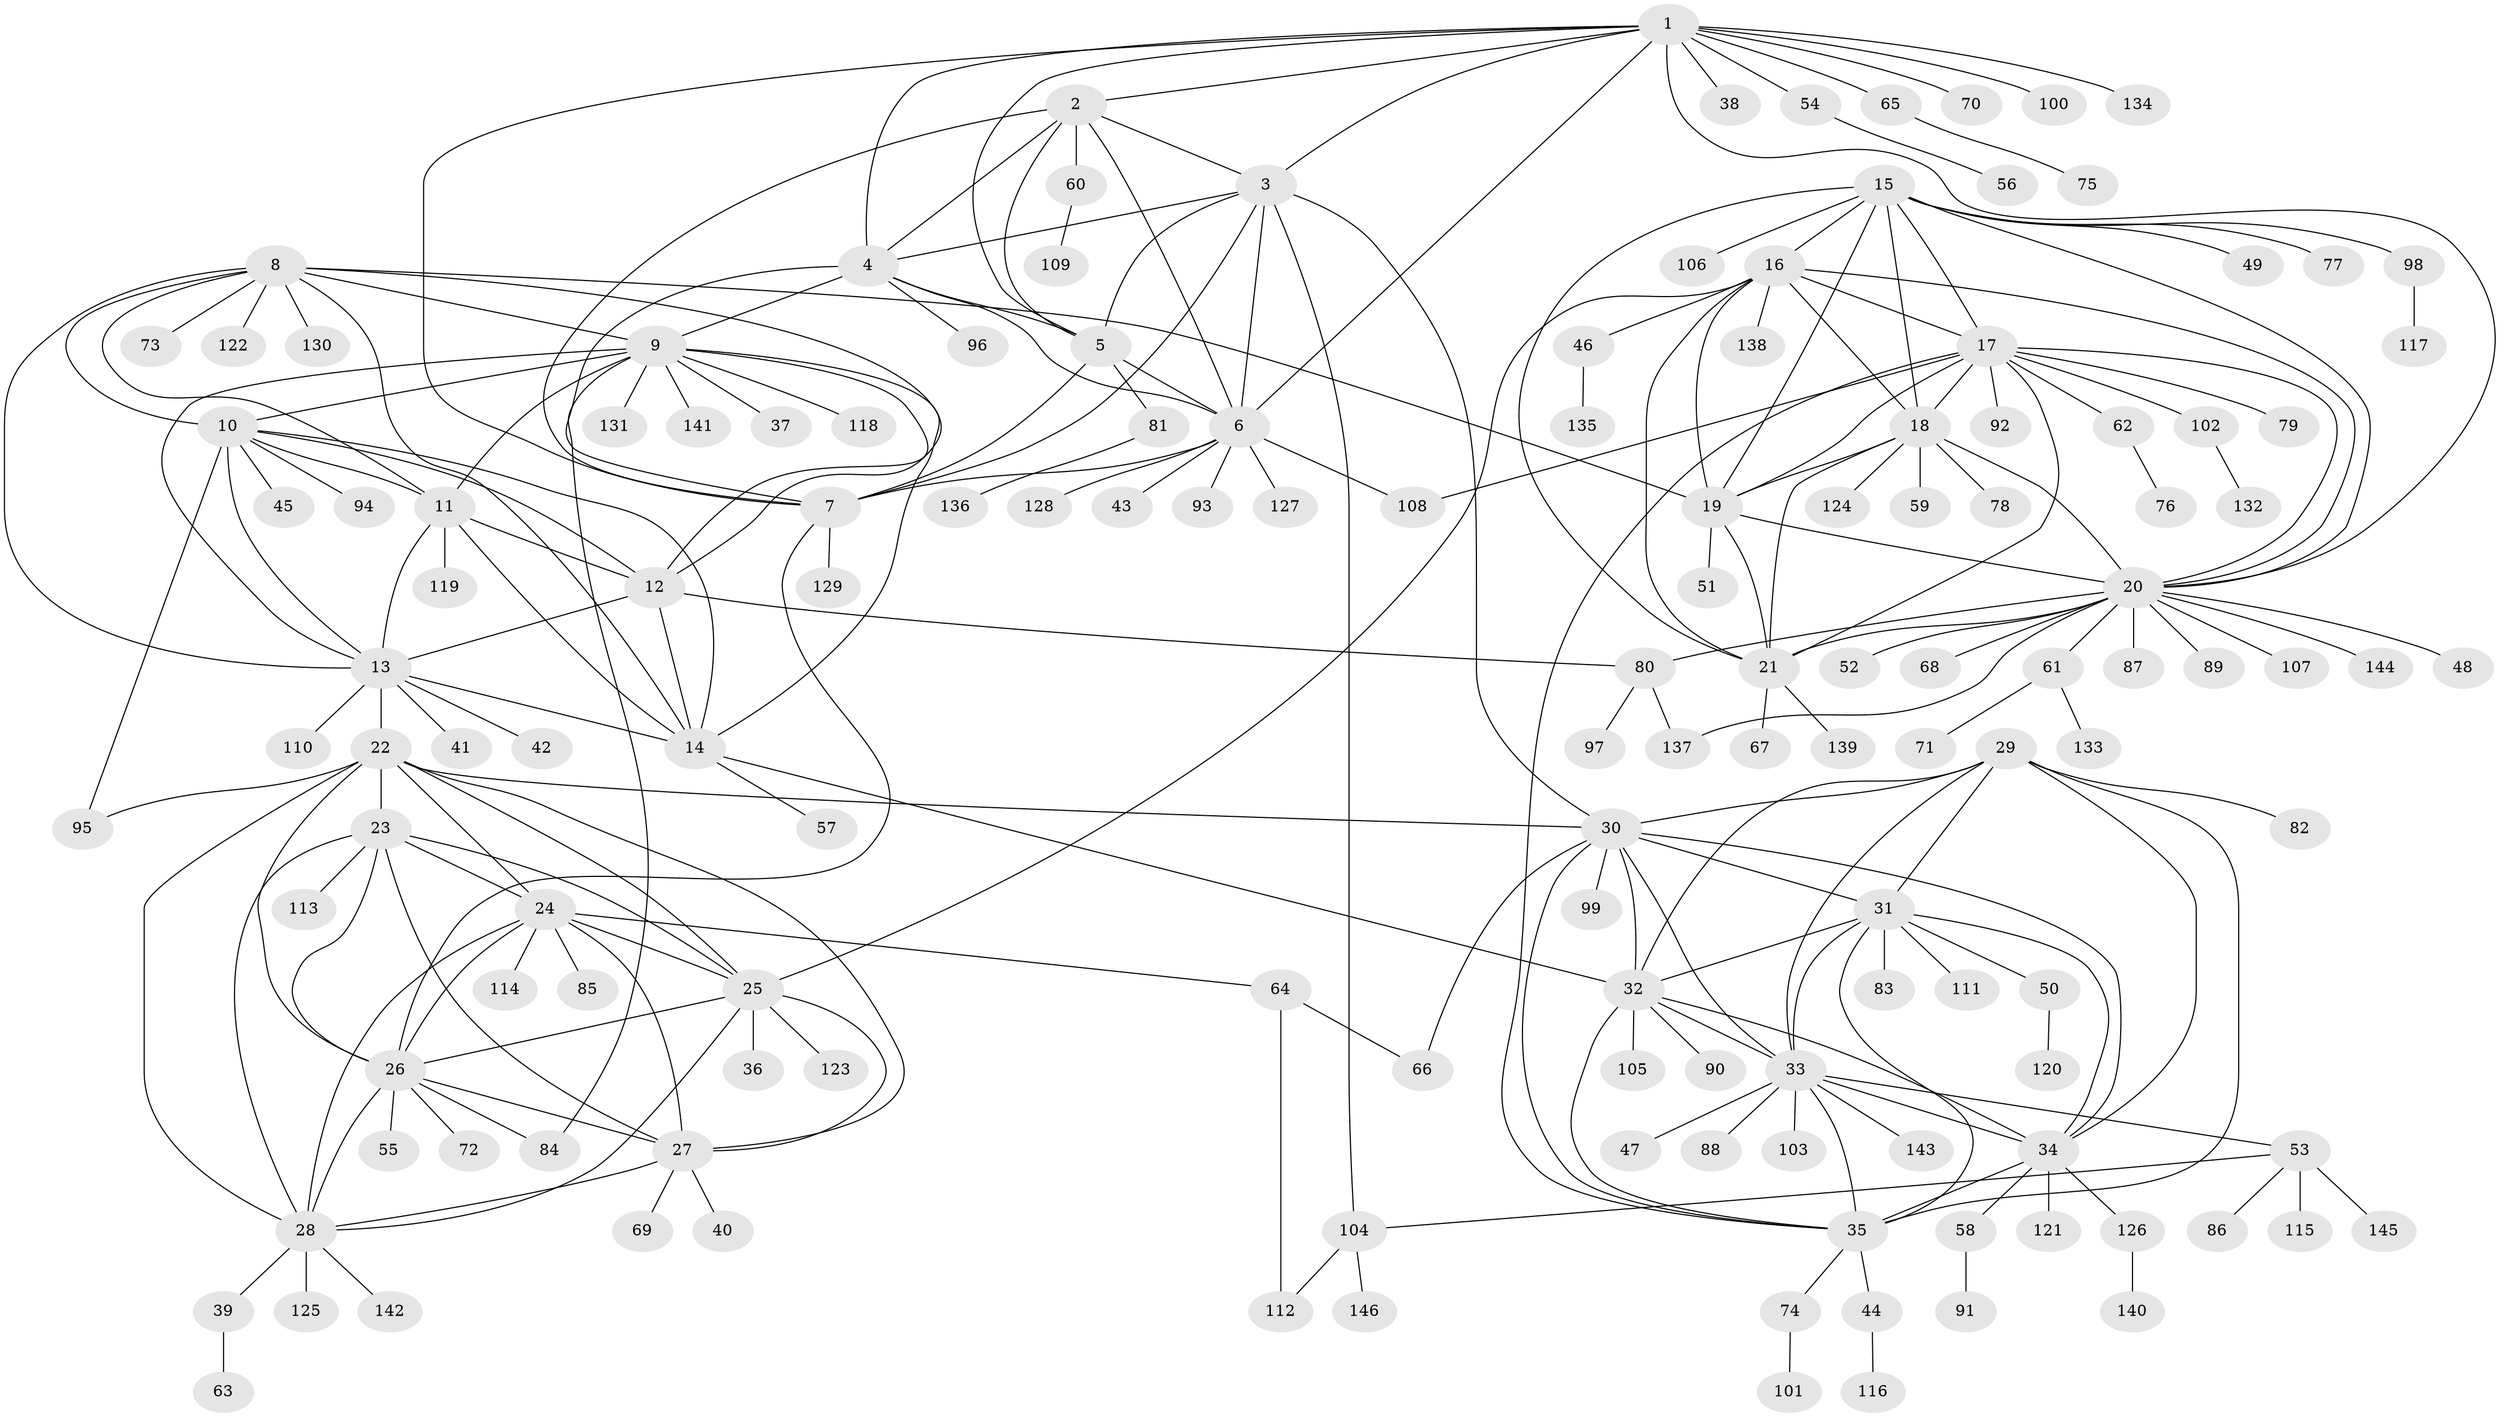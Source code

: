 // Generated by graph-tools (version 1.1) at 2025/54/03/09/25 04:54:36]
// undirected, 146 vertices, 234 edges
graph export_dot {
graph [start="1"]
  node [color=gray90,style=filled];
  1;
  2;
  3;
  4;
  5;
  6;
  7;
  8;
  9;
  10;
  11;
  12;
  13;
  14;
  15;
  16;
  17;
  18;
  19;
  20;
  21;
  22;
  23;
  24;
  25;
  26;
  27;
  28;
  29;
  30;
  31;
  32;
  33;
  34;
  35;
  36;
  37;
  38;
  39;
  40;
  41;
  42;
  43;
  44;
  45;
  46;
  47;
  48;
  49;
  50;
  51;
  52;
  53;
  54;
  55;
  56;
  57;
  58;
  59;
  60;
  61;
  62;
  63;
  64;
  65;
  66;
  67;
  68;
  69;
  70;
  71;
  72;
  73;
  74;
  75;
  76;
  77;
  78;
  79;
  80;
  81;
  82;
  83;
  84;
  85;
  86;
  87;
  88;
  89;
  90;
  91;
  92;
  93;
  94;
  95;
  96;
  97;
  98;
  99;
  100;
  101;
  102;
  103;
  104;
  105;
  106;
  107;
  108;
  109;
  110;
  111;
  112;
  113;
  114;
  115;
  116;
  117;
  118;
  119;
  120;
  121;
  122;
  123;
  124;
  125;
  126;
  127;
  128;
  129;
  130;
  131;
  132;
  133;
  134;
  135;
  136;
  137;
  138;
  139;
  140;
  141;
  142;
  143;
  144;
  145;
  146;
  1 -- 2;
  1 -- 3;
  1 -- 4;
  1 -- 5;
  1 -- 6;
  1 -- 7;
  1 -- 20;
  1 -- 38;
  1 -- 54;
  1 -- 65;
  1 -- 70;
  1 -- 100;
  1 -- 134;
  2 -- 3;
  2 -- 4;
  2 -- 5;
  2 -- 6;
  2 -- 7;
  2 -- 60;
  3 -- 4;
  3 -- 5;
  3 -- 6;
  3 -- 7;
  3 -- 30;
  3 -- 104;
  4 -- 5;
  4 -- 6;
  4 -- 7;
  4 -- 9;
  4 -- 96;
  5 -- 6;
  5 -- 7;
  5 -- 81;
  6 -- 7;
  6 -- 43;
  6 -- 93;
  6 -- 108;
  6 -- 127;
  6 -- 128;
  7 -- 26;
  7 -- 129;
  8 -- 9;
  8 -- 10;
  8 -- 11;
  8 -- 12;
  8 -- 13;
  8 -- 14;
  8 -- 19;
  8 -- 73;
  8 -- 122;
  8 -- 130;
  9 -- 10;
  9 -- 11;
  9 -- 12;
  9 -- 13;
  9 -- 14;
  9 -- 37;
  9 -- 84;
  9 -- 118;
  9 -- 131;
  9 -- 141;
  10 -- 11;
  10 -- 12;
  10 -- 13;
  10 -- 14;
  10 -- 45;
  10 -- 94;
  10 -- 95;
  11 -- 12;
  11 -- 13;
  11 -- 14;
  11 -- 119;
  12 -- 13;
  12 -- 14;
  12 -- 80;
  13 -- 14;
  13 -- 22;
  13 -- 41;
  13 -- 42;
  13 -- 110;
  14 -- 32;
  14 -- 57;
  15 -- 16;
  15 -- 17;
  15 -- 18;
  15 -- 19;
  15 -- 20;
  15 -- 21;
  15 -- 49;
  15 -- 77;
  15 -- 98;
  15 -- 106;
  16 -- 17;
  16 -- 18;
  16 -- 19;
  16 -- 20;
  16 -- 21;
  16 -- 25;
  16 -- 46;
  16 -- 138;
  17 -- 18;
  17 -- 19;
  17 -- 20;
  17 -- 21;
  17 -- 35;
  17 -- 62;
  17 -- 79;
  17 -- 92;
  17 -- 102;
  17 -- 108;
  18 -- 19;
  18 -- 20;
  18 -- 21;
  18 -- 59;
  18 -- 78;
  18 -- 124;
  19 -- 20;
  19 -- 21;
  19 -- 51;
  20 -- 21;
  20 -- 48;
  20 -- 52;
  20 -- 61;
  20 -- 68;
  20 -- 80;
  20 -- 87;
  20 -- 89;
  20 -- 107;
  20 -- 137;
  20 -- 144;
  21 -- 67;
  21 -- 139;
  22 -- 23;
  22 -- 24;
  22 -- 25;
  22 -- 26;
  22 -- 27;
  22 -- 28;
  22 -- 30;
  22 -- 95;
  23 -- 24;
  23 -- 25;
  23 -- 26;
  23 -- 27;
  23 -- 28;
  23 -- 113;
  24 -- 25;
  24 -- 26;
  24 -- 27;
  24 -- 28;
  24 -- 64;
  24 -- 85;
  24 -- 114;
  25 -- 26;
  25 -- 27;
  25 -- 28;
  25 -- 36;
  25 -- 123;
  26 -- 27;
  26 -- 28;
  26 -- 55;
  26 -- 72;
  26 -- 84;
  27 -- 28;
  27 -- 40;
  27 -- 69;
  28 -- 39;
  28 -- 125;
  28 -- 142;
  29 -- 30;
  29 -- 31;
  29 -- 32;
  29 -- 33;
  29 -- 34;
  29 -- 35;
  29 -- 82;
  30 -- 31;
  30 -- 32;
  30 -- 33;
  30 -- 34;
  30 -- 35;
  30 -- 66;
  30 -- 99;
  31 -- 32;
  31 -- 33;
  31 -- 34;
  31 -- 35;
  31 -- 50;
  31 -- 83;
  31 -- 111;
  32 -- 33;
  32 -- 34;
  32 -- 35;
  32 -- 90;
  32 -- 105;
  33 -- 34;
  33 -- 35;
  33 -- 47;
  33 -- 53;
  33 -- 88;
  33 -- 103;
  33 -- 143;
  34 -- 35;
  34 -- 58;
  34 -- 121;
  34 -- 126;
  35 -- 44;
  35 -- 74;
  39 -- 63;
  44 -- 116;
  46 -- 135;
  50 -- 120;
  53 -- 86;
  53 -- 104;
  53 -- 115;
  53 -- 145;
  54 -- 56;
  58 -- 91;
  60 -- 109;
  61 -- 71;
  61 -- 133;
  62 -- 76;
  64 -- 66;
  64 -- 112;
  65 -- 75;
  74 -- 101;
  80 -- 97;
  80 -- 137;
  81 -- 136;
  98 -- 117;
  102 -- 132;
  104 -- 112;
  104 -- 146;
  126 -- 140;
}
